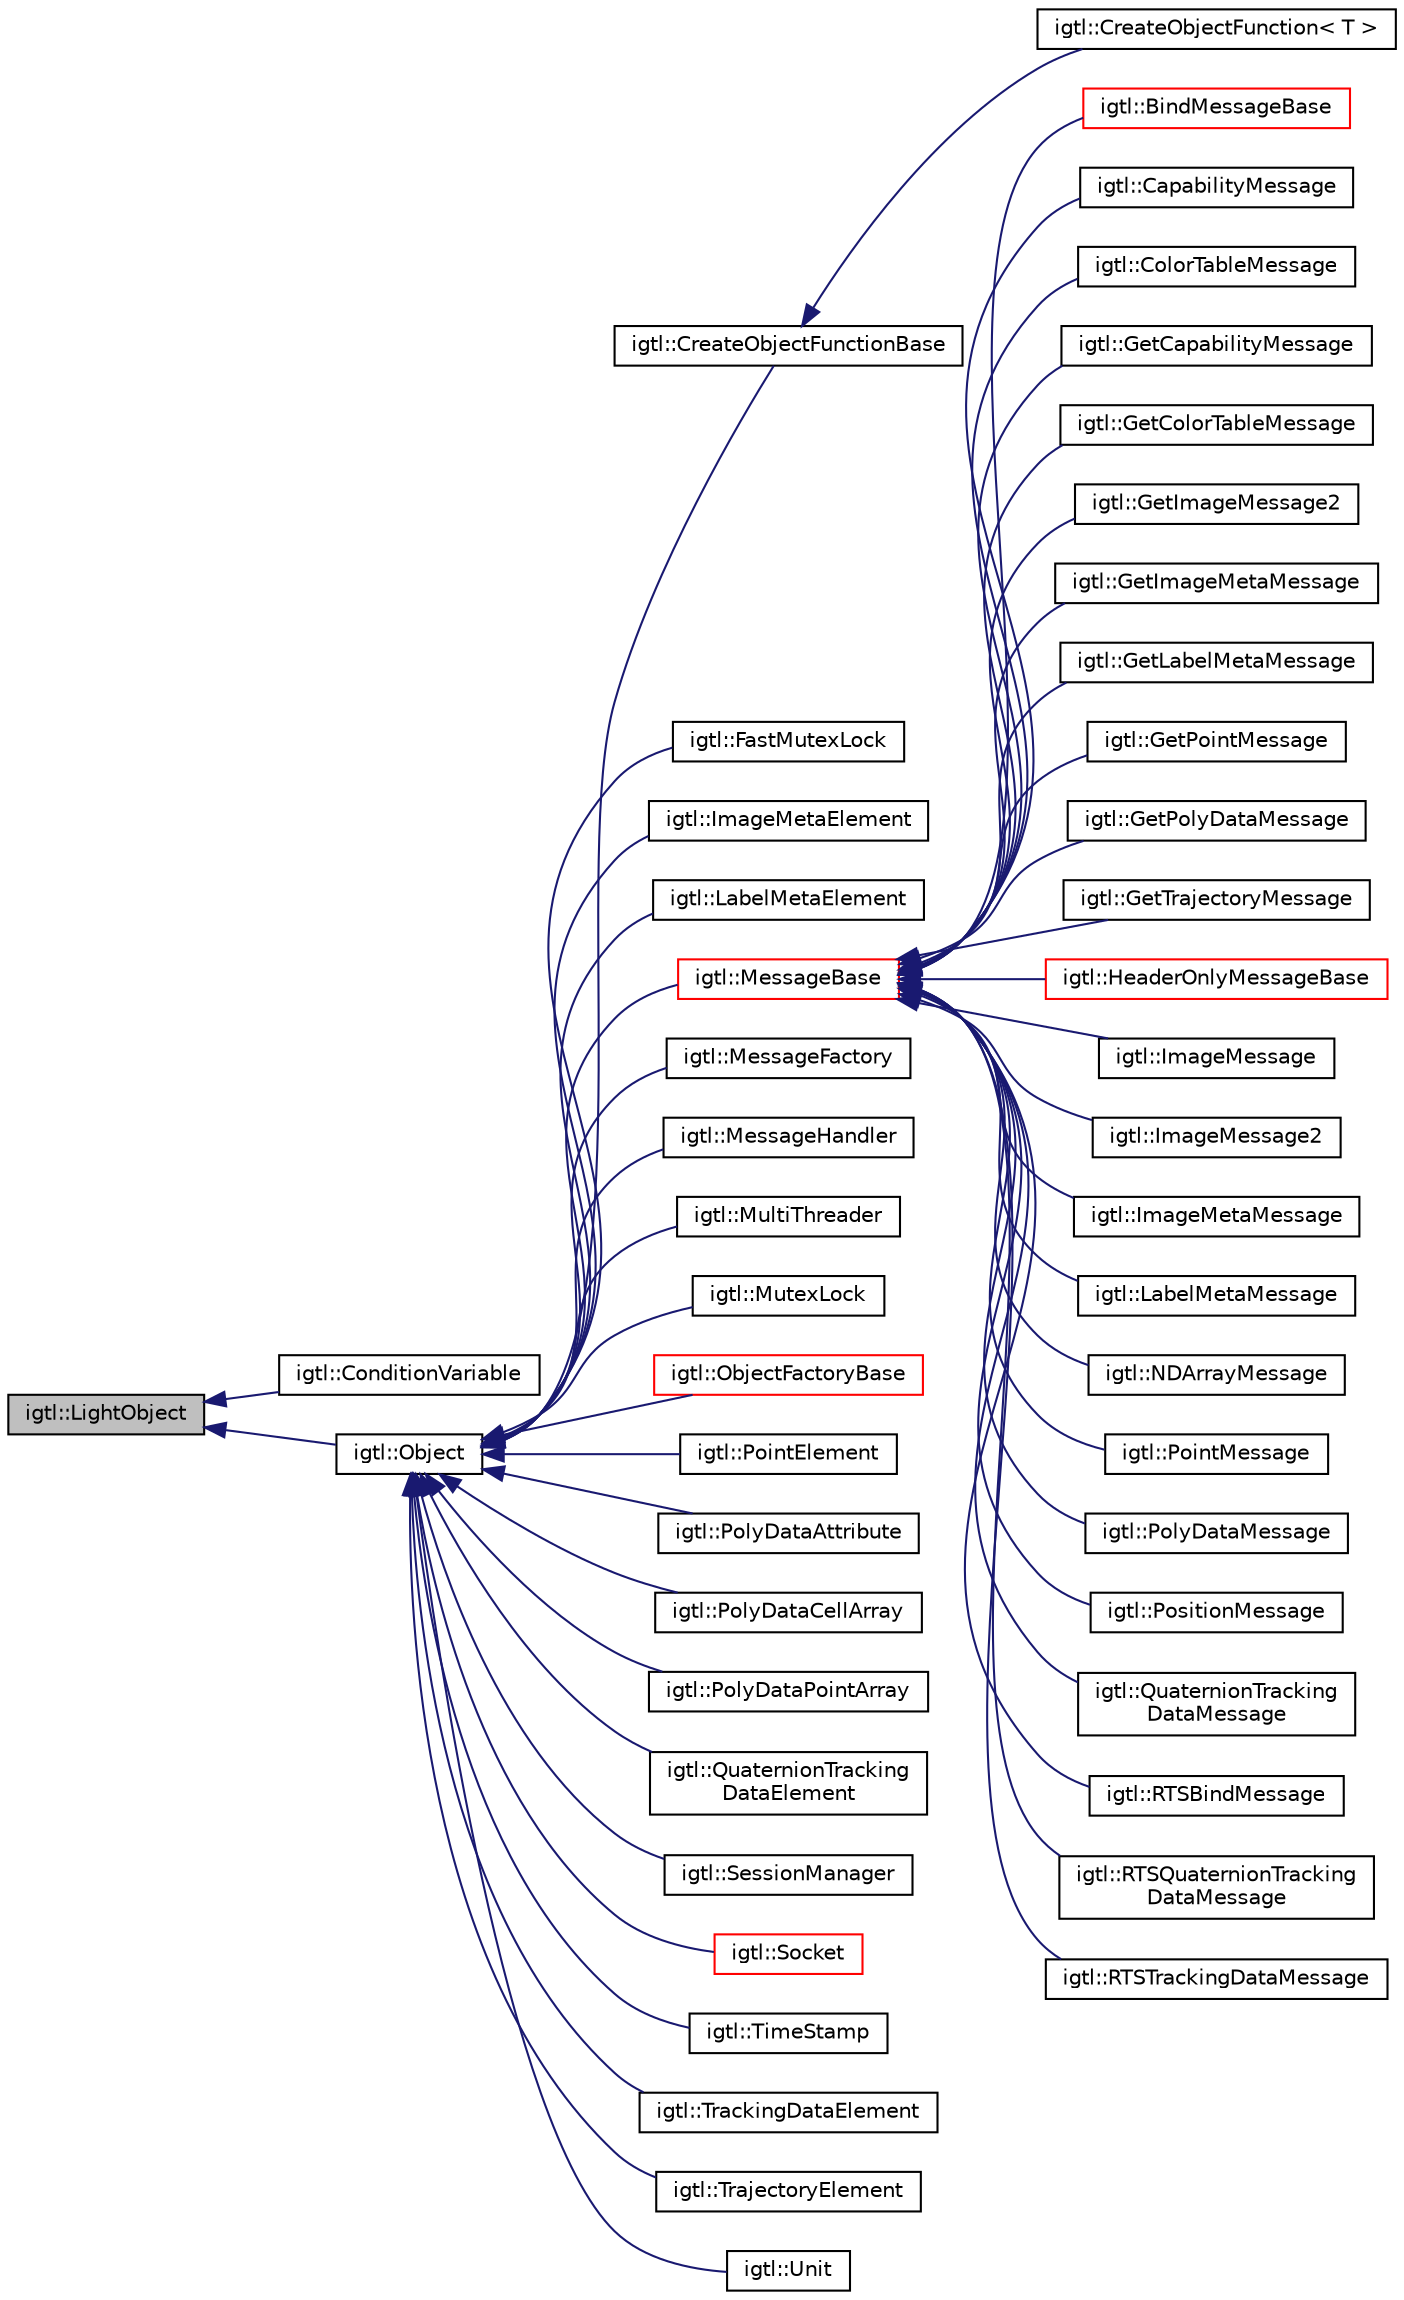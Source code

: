 digraph "igtl::LightObject"
{
  edge [fontname="Helvetica",fontsize="10",labelfontname="Helvetica",labelfontsize="10"];
  node [fontname="Helvetica",fontsize="10",shape=record];
  rankdir="LR";
  Node1 [label="igtl::LightObject",height=0.2,width=0.4,color="black", fillcolor="grey75", style="filled", fontcolor="black"];
  Node1 -> Node2 [dir="back",color="midnightblue",fontsize="10",style="solid",fontname="Helvetica"];
  Node2 [label="igtl::ConditionVariable",height=0.2,width=0.4,color="black", fillcolor="white", style="filled",URL="$classigtl_1_1ConditionVariable.html",tooltip="A thread synchronization object used to suspend execution until some condition on shared data is met..."];
  Node1 -> Node3 [dir="back",color="midnightblue",fontsize="10",style="solid",fontname="Helvetica"];
  Node3 [label="igtl::Object",height=0.2,width=0.4,color="black", fillcolor="white", style="filled",URL="$classigtl_1_1Object.html",tooltip="Base class for most igtl classes. "];
  Node3 -> Node4 [dir="back",color="midnightblue",fontsize="10",style="solid",fontname="Helvetica"];
  Node4 [label="igtl::CreateObjectFunctionBase",height=0.2,width=0.4,color="black", fillcolor="white", style="filled",URL="$classigtl_1_1CreateObjectFunctionBase.html",tooltip="Define API for object creation callback functions. "];
  Node4 -> Node5 [dir="back",color="midnightblue",fontsize="10",style="solid",fontname="Helvetica"];
  Node5 [label="igtl::CreateObjectFunction\< T \>",height=0.2,width=0.4,color="black", fillcolor="white", style="filled",URL="$classigtl_1_1CreateObjectFunction.html",tooltip="CreateObjectFunction is used to create callback functions that create IGTL Objects for use with the i..."];
  Node3 -> Node6 [dir="back",color="midnightblue",fontsize="10",style="solid",fontname="Helvetica"];
  Node6 [label="igtl::FastMutexLock",height=0.2,width=0.4,color="black", fillcolor="white", style="filled",URL="$classigtl_1_1FastMutexLock.html",tooltip="Critical section locking class. "];
  Node3 -> Node7 [dir="back",color="midnightblue",fontsize="10",style="solid",fontname="Helvetica"];
  Node7 [label="igtl::ImageMetaElement",height=0.2,width=0.4,color="black", fillcolor="white", style="filled",URL="$classigtl_1_1ImageMetaElement.html",tooltip="A class to manage meta data of images. "];
  Node3 -> Node8 [dir="back",color="midnightblue",fontsize="10",style="solid",fontname="Helvetica"];
  Node8 [label="igtl::LabelMetaElement",height=0.2,width=0.4,color="black", fillcolor="white", style="filled",URL="$classigtl_1_1LabelMetaElement.html"];
  Node3 -> Node9 [dir="back",color="midnightblue",fontsize="10",style="solid",fontname="Helvetica"];
  Node9 [label="igtl::MessageBase",height=0.2,width=0.4,color="red", fillcolor="white", style="filled",URL="$classigtl_1_1MessageBase.html"];
  Node9 -> Node10 [dir="back",color="midnightblue",fontsize="10",style="solid",fontname="Helvetica"];
  Node10 [label="igtl::BindMessageBase",height=0.2,width=0.4,color="red", fillcolor="white", style="filled",URL="$classigtl_1_1BindMessageBase.html"];
  Node9 -> Node11 [dir="back",color="midnightblue",fontsize="10",style="solid",fontname="Helvetica"];
  Node11 [label="igtl::CapabilityMessage",height=0.2,width=0.4,color="black", fillcolor="white", style="filled",URL="$classigtl_1_1CapabilityMessage.html"];
  Node9 -> Node12 [dir="back",color="midnightblue",fontsize="10",style="solid",fontname="Helvetica"];
  Node12 [label="igtl::ColorTableMessage",height=0.2,width=0.4,color="black", fillcolor="white", style="filled",URL="$classigtl_1_1ColorTableMessage.html",tooltip="A class for the COLORT message type. "];
  Node9 -> Node13 [dir="back",color="midnightblue",fontsize="10",style="solid",fontname="Helvetica"];
  Node13 [label="igtl::GetCapabilityMessage",height=0.2,width=0.4,color="black", fillcolor="white", style="filled",URL="$classigtl_1_1GetCapabilityMessage.html"];
  Node9 -> Node14 [dir="back",color="midnightblue",fontsize="10",style="solid",fontname="Helvetica"];
  Node14 [label="igtl::GetColorTableMessage",height=0.2,width=0.4,color="black", fillcolor="white", style="filled",URL="$classigtl_1_1GetColorTableMessage.html",tooltip="A class for the GET_COLORT message type. "];
  Node9 -> Node15 [dir="back",color="midnightblue",fontsize="10",style="solid",fontname="Helvetica"];
  Node15 [label="igtl::GetImageMessage2",height=0.2,width=0.4,color="black", fillcolor="white", style="filled",URL="$classigtl_1_1GetImageMessage2.html"];
  Node9 -> Node16 [dir="back",color="midnightblue",fontsize="10",style="solid",fontname="Helvetica"];
  Node16 [label="igtl::GetImageMetaMessage",height=0.2,width=0.4,color="black", fillcolor="white", style="filled",URL="$classigtl_1_1GetImageMetaMessage.html",tooltip="A class for the GET_IMGMETA message type. "];
  Node9 -> Node17 [dir="back",color="midnightblue",fontsize="10",style="solid",fontname="Helvetica"];
  Node17 [label="igtl::GetLabelMetaMessage",height=0.2,width=0.4,color="black", fillcolor="white", style="filled",URL="$classigtl_1_1GetLabelMetaMessage.html",tooltip="A class for the GET_LBMETA message type. "];
  Node9 -> Node18 [dir="back",color="midnightblue",fontsize="10",style="solid",fontname="Helvetica"];
  Node18 [label="igtl::GetPointMessage",height=0.2,width=0.4,color="black", fillcolor="white", style="filled",URL="$classigtl_1_1GetPointMessage.html",tooltip="A class for the GET_POINT message type. "];
  Node9 -> Node19 [dir="back",color="midnightblue",fontsize="10",style="solid",fontname="Helvetica"];
  Node19 [label="igtl::GetPolyDataMessage",height=0.2,width=0.4,color="black", fillcolor="white", style="filled",URL="$classigtl_1_1GetPolyDataMessage.html",tooltip="A class for the GET_POLYDATA message type. "];
  Node9 -> Node20 [dir="back",color="midnightblue",fontsize="10",style="solid",fontname="Helvetica"];
  Node20 [label="igtl::GetTrajectoryMessage",height=0.2,width=0.4,color="black", fillcolor="white", style="filled",URL="$classigtl_1_1GetTrajectoryMessage.html",tooltip="A class for the GET_TRAJ message type. "];
  Node9 -> Node21 [dir="back",color="midnightblue",fontsize="10",style="solid",fontname="Helvetica"];
  Node21 [label="igtl::HeaderOnlyMessageBase",height=0.2,width=0.4,color="red", fillcolor="white", style="filled",URL="$classigtl_1_1HeaderOnlyMessageBase.html",tooltip="A class for header-only message types, which are used for quearying. "];
  Node9 -> Node22 [dir="back",color="midnightblue",fontsize="10",style="solid",fontname="Helvetica"];
  Node22 [label="igtl::ImageMessage",height=0.2,width=0.4,color="black", fillcolor="white", style="filled",URL="$classigtl_1_1ImageMessage.html"];
  Node9 -> Node23 [dir="back",color="midnightblue",fontsize="10",style="solid",fontname="Helvetica"];
  Node23 [label="igtl::ImageMessage2",height=0.2,width=0.4,color="black", fillcolor="white", style="filled",URL="$classigtl_1_1ImageMessage2.html"];
  Node9 -> Node24 [dir="back",color="midnightblue",fontsize="10",style="solid",fontname="Helvetica"];
  Node24 [label="igtl::ImageMetaMessage",height=0.2,width=0.4,color="black", fillcolor="white", style="filled",URL="$classigtl_1_1ImageMetaMessage.html"];
  Node9 -> Node25 [dir="back",color="midnightblue",fontsize="10",style="solid",fontname="Helvetica"];
  Node25 [label="igtl::LabelMetaMessage",height=0.2,width=0.4,color="black", fillcolor="white", style="filled",URL="$classigtl_1_1LabelMetaMessage.html"];
  Node9 -> Node26 [dir="back",color="midnightblue",fontsize="10",style="solid",fontname="Helvetica"];
  Node26 [label="igtl::NDArrayMessage",height=0.2,width=0.4,color="black", fillcolor="white", style="filled",URL="$classigtl_1_1NDArrayMessage.html"];
  Node9 -> Node27 [dir="back",color="midnightblue",fontsize="10",style="solid",fontname="Helvetica"];
  Node27 [label="igtl::PointMessage",height=0.2,width=0.4,color="black", fillcolor="white", style="filled",URL="$classigtl_1_1PointMessage.html"];
  Node9 -> Node28 [dir="back",color="midnightblue",fontsize="10",style="solid",fontname="Helvetica"];
  Node28 [label="igtl::PolyDataMessage",height=0.2,width=0.4,color="black", fillcolor="white", style="filled",URL="$classigtl_1_1PolyDataMessage.html",tooltip="A class for the POLYDATA message type. "];
  Node9 -> Node29 [dir="back",color="midnightblue",fontsize="10",style="solid",fontname="Helvetica"];
  Node29 [label="igtl::PositionMessage",height=0.2,width=0.4,color="black", fillcolor="white", style="filled",URL="$classigtl_1_1PositionMessage.html"];
  Node9 -> Node30 [dir="back",color="midnightblue",fontsize="10",style="solid",fontname="Helvetica"];
  Node30 [label="igtl::QuaternionTracking\lDataMessage",height=0.2,width=0.4,color="black", fillcolor="white", style="filled",URL="$classigtl_1_1QuaternionTrackingDataMessage.html"];
  Node9 -> Node31 [dir="back",color="midnightblue",fontsize="10",style="solid",fontname="Helvetica"];
  Node31 [label="igtl::RTSBindMessage",height=0.2,width=0.4,color="black", fillcolor="white", style="filled",URL="$classigtl_1_1RTSBindMessage.html"];
  Node9 -> Node32 [dir="back",color="midnightblue",fontsize="10",style="solid",fontname="Helvetica"];
  Node32 [label="igtl::RTSQuaternionTracking\lDataMessage",height=0.2,width=0.4,color="black", fillcolor="white", style="filled",URL="$classigtl_1_1RTSQuaternionTrackingDataMessage.html",tooltip="A class for the RTS_QTDATA message type. "];
  Node9 -> Node33 [dir="back",color="midnightblue",fontsize="10",style="solid",fontname="Helvetica"];
  Node33 [label="igtl::RTSTrackingDataMessage",height=0.2,width=0.4,color="black", fillcolor="white", style="filled",URL="$classigtl_1_1RTSTrackingDataMessage.html",tooltip="A class for the RTS_TDATA message type. "];
  Node3 -> Node34 [dir="back",color="midnightblue",fontsize="10",style="solid",fontname="Helvetica"];
  Node34 [label="igtl::MessageFactory",height=0.2,width=0.4,color="black", fillcolor="white", style="filled",URL="$classigtl_1_1MessageFactory.html"];
  Node3 -> Node35 [dir="back",color="midnightblue",fontsize="10",style="solid",fontname="Helvetica"];
  Node35 [label="igtl::MessageHandler",height=0.2,width=0.4,color="black", fillcolor="white", style="filled",URL="$classigtl_1_1MessageHandler.html"];
  Node3 -> Node36 [dir="back",color="midnightblue",fontsize="10",style="solid",fontname="Helvetica"];
  Node36 [label="igtl::MultiThreader",height=0.2,width=0.4,color="black", fillcolor="white", style="filled",URL="$classigtl_1_1MultiThreader.html"];
  Node3 -> Node37 [dir="back",color="midnightblue",fontsize="10",style="solid",fontname="Helvetica"];
  Node37 [label="igtl::MutexLock",height=0.2,width=0.4,color="black", fillcolor="white", style="filled",URL="$classigtl_1_1MutexLock.html",tooltip="Mutual exclusion locking class. "];
  Node3 -> Node38 [dir="back",color="midnightblue",fontsize="10",style="solid",fontname="Helvetica"];
  Node38 [label="igtl::ObjectFactoryBase",height=0.2,width=0.4,color="red", fillcolor="white", style="filled",URL="$classigtl_1_1ObjectFactoryBase.html",tooltip="Create instances of classes using an object factory. "];
  Node3 -> Node39 [dir="back",color="midnightblue",fontsize="10",style="solid",fontname="Helvetica"];
  Node39 [label="igtl::PointElement",height=0.2,width=0.4,color="black", fillcolor="white", style="filled",URL="$classigtl_1_1PointElement.html",tooltip="A class to manage point information. "];
  Node3 -> Node40 [dir="back",color="midnightblue",fontsize="10",style="solid",fontname="Helvetica"];
  Node40 [label="igtl::PolyDataAttribute",height=0.2,width=0.4,color="black", fillcolor="white", style="filled",URL="$classigtl_1_1PolyDataAttribute.html",tooltip="Attribute class used for passing attribute data. "];
  Node3 -> Node41 [dir="back",color="midnightblue",fontsize="10",style="solid",fontname="Helvetica"];
  Node41 [label="igtl::PolyDataCellArray",height=0.2,width=0.4,color="black", fillcolor="white", style="filled",URL="$classigtl_1_1PolyDataCellArray.html"];
  Node3 -> Node42 [dir="back",color="midnightblue",fontsize="10",style="solid",fontname="Helvetica"];
  Node42 [label="igtl::PolyDataPointArray",height=0.2,width=0.4,color="black", fillcolor="white", style="filled",URL="$classigtl_1_1PolyDataPointArray.html"];
  Node3 -> Node43 [dir="back",color="midnightblue",fontsize="10",style="solid",fontname="Helvetica"];
  Node43 [label="igtl::QuaternionTracking\lDataElement",height=0.2,width=0.4,color="black", fillcolor="white", style="filled",URL="$classigtl_1_1QuaternionTrackingDataElement.html"];
  Node3 -> Node44 [dir="back",color="midnightblue",fontsize="10",style="solid",fontname="Helvetica"];
  Node44 [label="igtl::SessionManager",height=0.2,width=0.4,color="black", fillcolor="white", style="filled",URL="$classigtl_1_1SessionManager.html"];
  Node3 -> Node45 [dir="back",color="midnightblue",fontsize="10",style="solid",fontname="Helvetica"];
  Node45 [label="igtl::Socket",height=0.2,width=0.4,color="red", fillcolor="white", style="filled",URL="$classigtl_1_1Socket.html",tooltip="class IGTL_EXPORT Socket "];
  Node3 -> Node46 [dir="back",color="midnightblue",fontsize="10",style="solid",fontname="Helvetica"];
  Node46 [label="igtl::TimeStamp",height=0.2,width=0.4,color="black", fillcolor="white", style="filled",URL="$classigtl_1_1TimeStamp.html"];
  Node3 -> Node47 [dir="back",color="midnightblue",fontsize="10",style="solid",fontname="Helvetica"];
  Node47 [label="igtl::TrackingDataElement",height=0.2,width=0.4,color="black", fillcolor="white", style="filled",URL="$classigtl_1_1TrackingDataElement.html"];
  Node3 -> Node48 [dir="back",color="midnightblue",fontsize="10",style="solid",fontname="Helvetica"];
  Node48 [label="igtl::TrajectoryElement",height=0.2,width=0.4,color="black", fillcolor="white", style="filled",URL="$classigtl_1_1TrajectoryElement.html",tooltip="TrajectoryElement class is used to manage a trajectory in TrajectoryMessage class. "];
  Node3 -> Node49 [dir="back",color="midnightblue",fontsize="10",style="solid",fontname="Helvetica"];
  Node49 [label="igtl::Unit",height=0.2,width=0.4,color="black", fillcolor="white", style="filled",URL="$classigtl_1_1Unit.html"];
}
